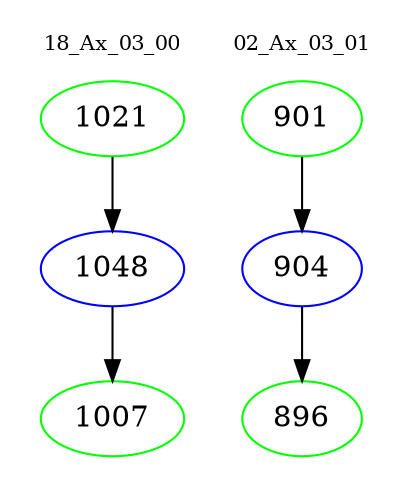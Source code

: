 digraph{
subgraph cluster_0 {
color = white
label = "18_Ax_03_00";
fontsize=10;
T0_1021 [label="1021", color="green"]
T0_1021 -> T0_1048 [color="black"]
T0_1048 [label="1048", color="blue"]
T0_1048 -> T0_1007 [color="black"]
T0_1007 [label="1007", color="green"]
}
subgraph cluster_1 {
color = white
label = "02_Ax_03_01";
fontsize=10;
T1_901 [label="901", color="green"]
T1_901 -> T1_904 [color="black"]
T1_904 [label="904", color="blue"]
T1_904 -> T1_896 [color="black"]
T1_896 [label="896", color="green"]
}
}
